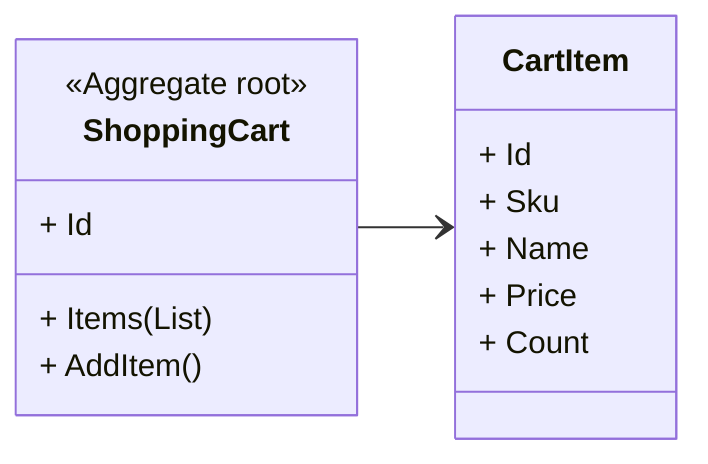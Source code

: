 classDiagram
    direction LR
    ShoppingCart --> CartItem
    class ShoppingCart {
        <<Aggregate root>>
        + Id
        + Items (List)
        + AddItem()
    }
    class CartItem {
        + Id
        + Sku
        + Name
        + Price
        + Count
    }